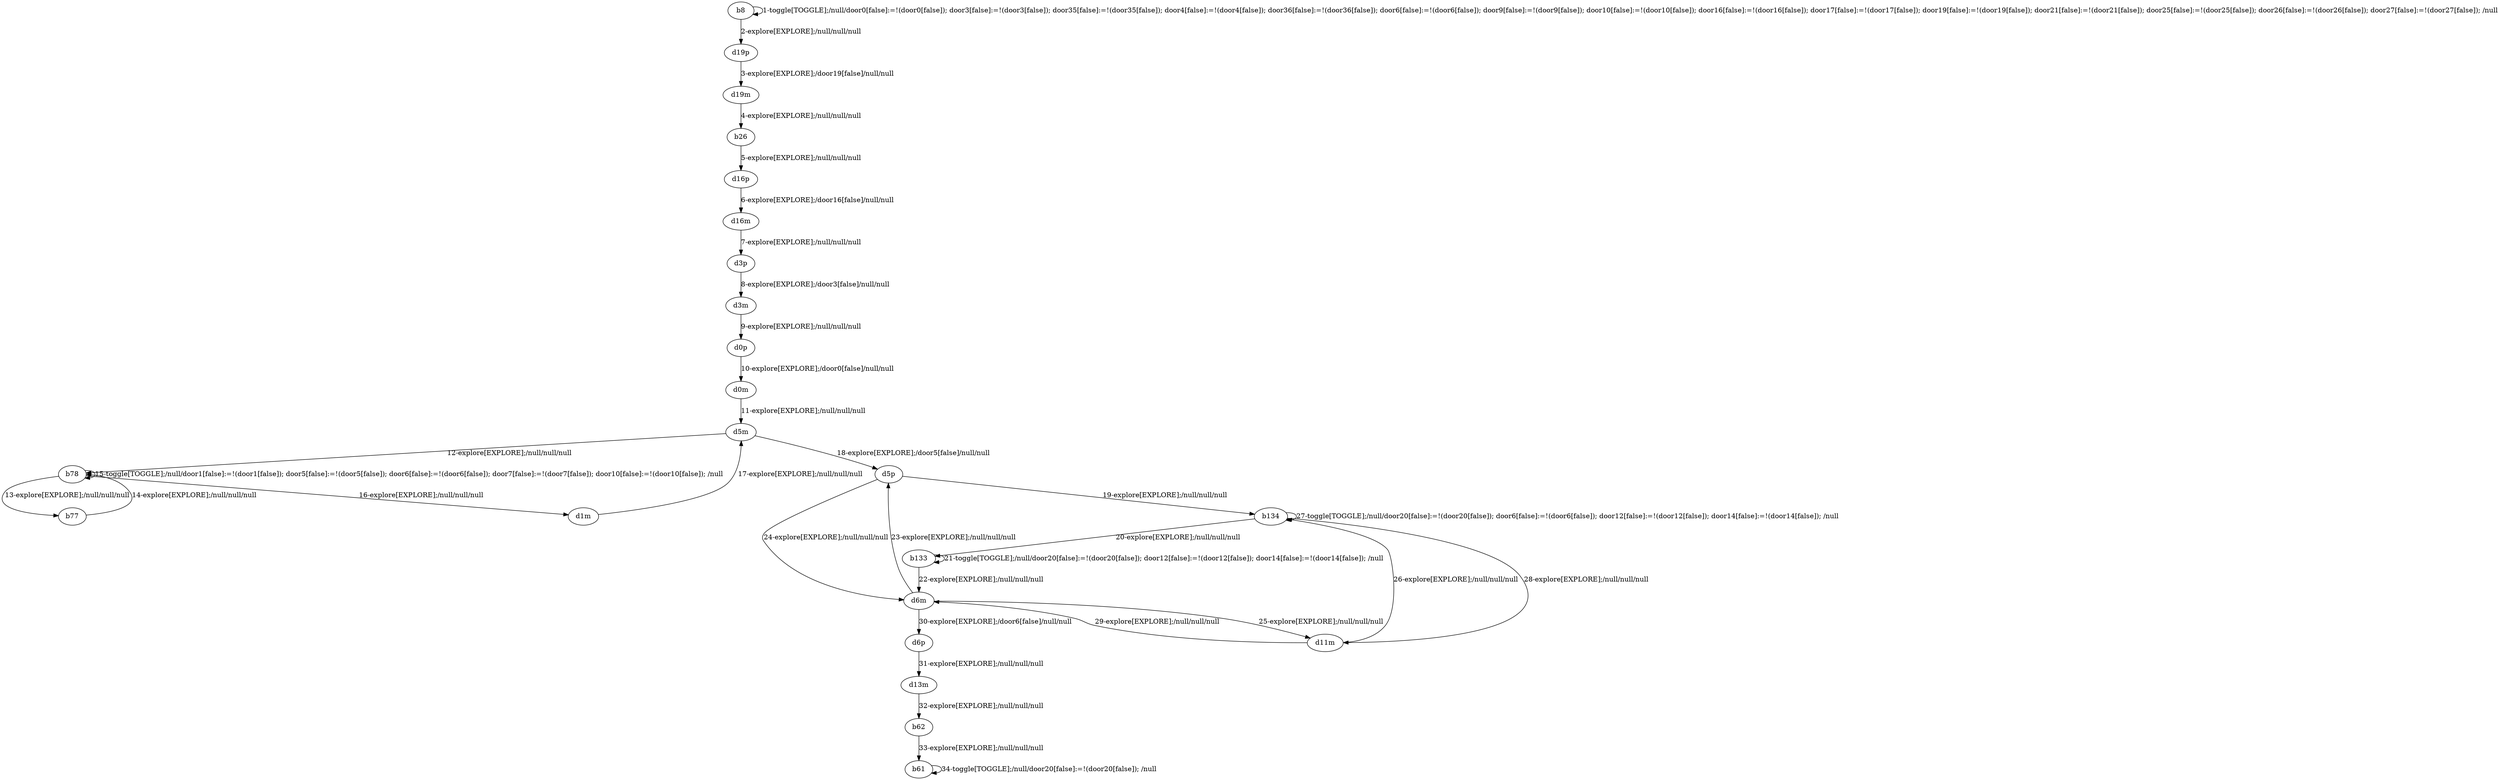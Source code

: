 # Total number of goals covered by this test: 1
# b61 --> b61

digraph g {
"b8" -> "b8" [label = "1-toggle[TOGGLE];/null/door0[false]:=!(door0[false]); door3[false]:=!(door3[false]); door35[false]:=!(door35[false]); door4[false]:=!(door4[false]); door36[false]:=!(door36[false]); door6[false]:=!(door6[false]); door9[false]:=!(door9[false]); door10[false]:=!(door10[false]); door16[false]:=!(door16[false]); door17[false]:=!(door17[false]); door19[false]:=!(door19[false]); door21[false]:=!(door21[false]); door25[false]:=!(door25[false]); door26[false]:=!(door26[false]); door27[false]:=!(door27[false]); /null"];
"b8" -> "d19p" [label = "2-explore[EXPLORE];/null/null/null"];
"d19p" -> "d19m" [label = "3-explore[EXPLORE];/door19[false]/null/null"];
"d19m" -> "b26" [label = "4-explore[EXPLORE];/null/null/null"];
"b26" -> "d16p" [label = "5-explore[EXPLORE];/null/null/null"];
"d16p" -> "d16m" [label = "6-explore[EXPLORE];/door16[false]/null/null"];
"d16m" -> "d3p" [label = "7-explore[EXPLORE];/null/null/null"];
"d3p" -> "d3m" [label = "8-explore[EXPLORE];/door3[false]/null/null"];
"d3m" -> "d0p" [label = "9-explore[EXPLORE];/null/null/null"];
"d0p" -> "d0m" [label = "10-explore[EXPLORE];/door0[false]/null/null"];
"d0m" -> "d5m" [label = "11-explore[EXPLORE];/null/null/null"];
"d5m" -> "b78" [label = "12-explore[EXPLORE];/null/null/null"];
"b78" -> "b77" [label = "13-explore[EXPLORE];/null/null/null"];
"b77" -> "b78" [label = "14-explore[EXPLORE];/null/null/null"];
"b78" -> "b78" [label = "15-toggle[TOGGLE];/null/door1[false]:=!(door1[false]); door5[false]:=!(door5[false]); door6[false]:=!(door6[false]); door7[false]:=!(door7[false]); door10[false]:=!(door10[false]); /null"];
"b78" -> "d1m" [label = "16-explore[EXPLORE];/null/null/null"];
"d1m" -> "d5m" [label = "17-explore[EXPLORE];/null/null/null"];
"d5m" -> "d5p" [label = "18-explore[EXPLORE];/door5[false]/null/null"];
"d5p" -> "b134" [label = "19-explore[EXPLORE];/null/null/null"];
"b134" -> "b133" [label = "20-explore[EXPLORE];/null/null/null"];
"b133" -> "b133" [label = "21-toggle[TOGGLE];/null/door20[false]:=!(door20[false]); door12[false]:=!(door12[false]); door14[false]:=!(door14[false]); /null"];
"b133" -> "d6m" [label = "22-explore[EXPLORE];/null/null/null"];
"d6m" -> "d5p" [label = "23-explore[EXPLORE];/null/null/null"];
"d5p" -> "d6m" [label = "24-explore[EXPLORE];/null/null/null"];
"d6m" -> "d11m" [label = "25-explore[EXPLORE];/null/null/null"];
"d11m" -> "b134" [label = "26-explore[EXPLORE];/null/null/null"];
"b134" -> "b134" [label = "27-toggle[TOGGLE];/null/door20[false]:=!(door20[false]); door6[false]:=!(door6[false]); door12[false]:=!(door12[false]); door14[false]:=!(door14[false]); /null"];
"b134" -> "d11m" [label = "28-explore[EXPLORE];/null/null/null"];
"d11m" -> "d6m" [label = "29-explore[EXPLORE];/null/null/null"];
"d6m" -> "d6p" [label = "30-explore[EXPLORE];/door6[false]/null/null"];
"d6p" -> "d13m" [label = "31-explore[EXPLORE];/null/null/null"];
"d13m" -> "b62" [label = "32-explore[EXPLORE];/null/null/null"];
"b62" -> "b61" [label = "33-explore[EXPLORE];/null/null/null"];
"b61" -> "b61" [label = "34-toggle[TOGGLE];/null/door20[false]:=!(door20[false]); /null"];
}